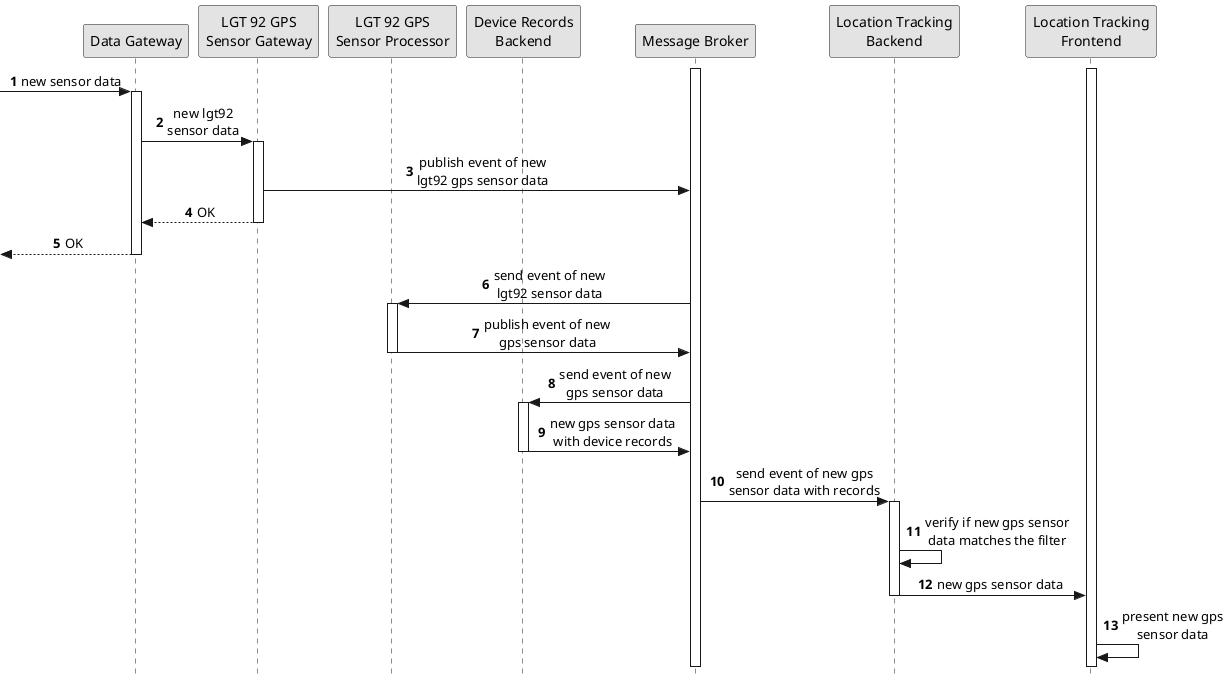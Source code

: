 @startuml process-view-level2-uc02

skinparam Monochrome true
skinparam sequenceMessageAlign center
skinparam style strictuml
hide unlinked

autonumber 1

participant "Data Gateway" as DG
participant "LGT 92 GPS\nSensor Gateway" as LGT92GPSG
participant "LGT 92 GPS\nSensor Processor" as LGT92GPSP
participant "Device Records\nBackend" as DRB
participant "Message Broker" as MB
participant "Location Tracking\nBackend" as LTB
participant "Location Tracking\nFrontend" as LTF

activate MB
activate LTF

-> DG : new sensor data
activate DG

DG -> LGT92GPSG : new lgt92\nsensor data
activate LGT92GPSG

LGT92GPSG -> MB : publish event of new\nlgt92 gps sensor data

DG <-- LGT92GPSG : OK
deactivate LGT92GPSG

<-- DG : OK
deactivate DG

MB -> LGT92GPSP : send event of new\nlgt92 sensor data
activate LGT92GPSP

LGT92GPSP -> MB : publish event of new\ngps sensor data
deactivate LGT92GPSP

MB -> DRB : send event of new\ngps sensor data
activate DRB

DRB -> MB : new gps sensor data\nwith device records
deactivate DRB

MB -> LTB : send event of new gps\nsensor data with records
activate LTB

LTB -> LTB : verify if new gps sensor\ndata matches the filter 
LTB -> LTF : new gps sensor data
deactivate LTB
LTF -> LTF : present new gps\nsensor data

@enduml

